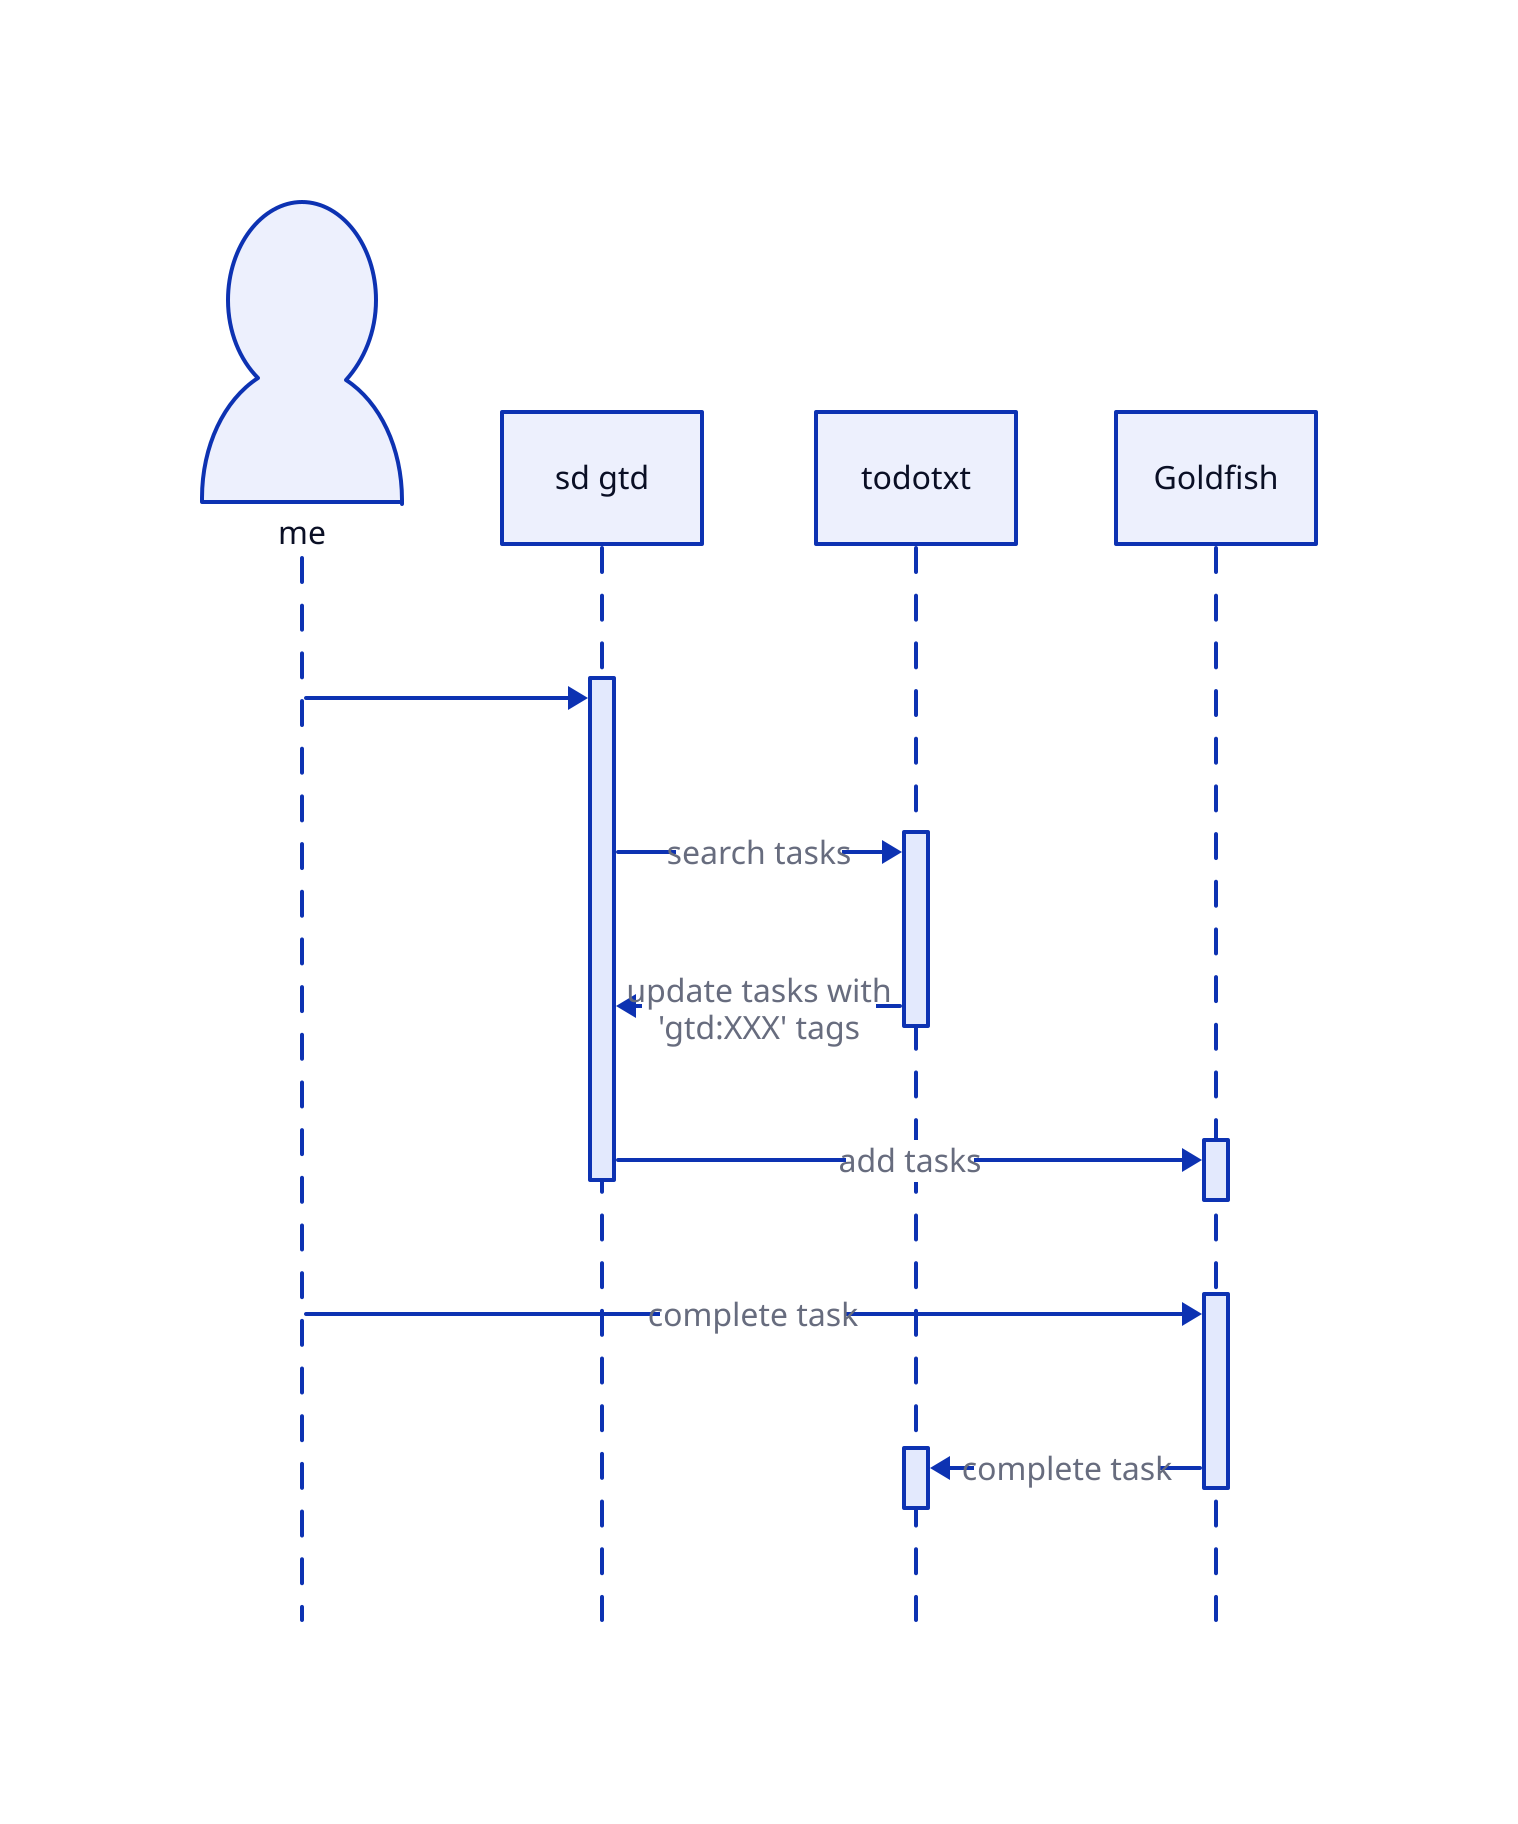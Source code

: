 me.shape: person
shape: sequence_diagram

me -> sd gtd.1
sd gtd.1 -> todotxt.1: search tasks
todotxt.1 -> sd gtd.1: update tasks with\n'gtd:XXX' tags
sd gtd.1 -> Goldfish.1: add tasks
me -> Goldfish.2: complete task
Goldfish.2 -> todotxt.2: complete task
